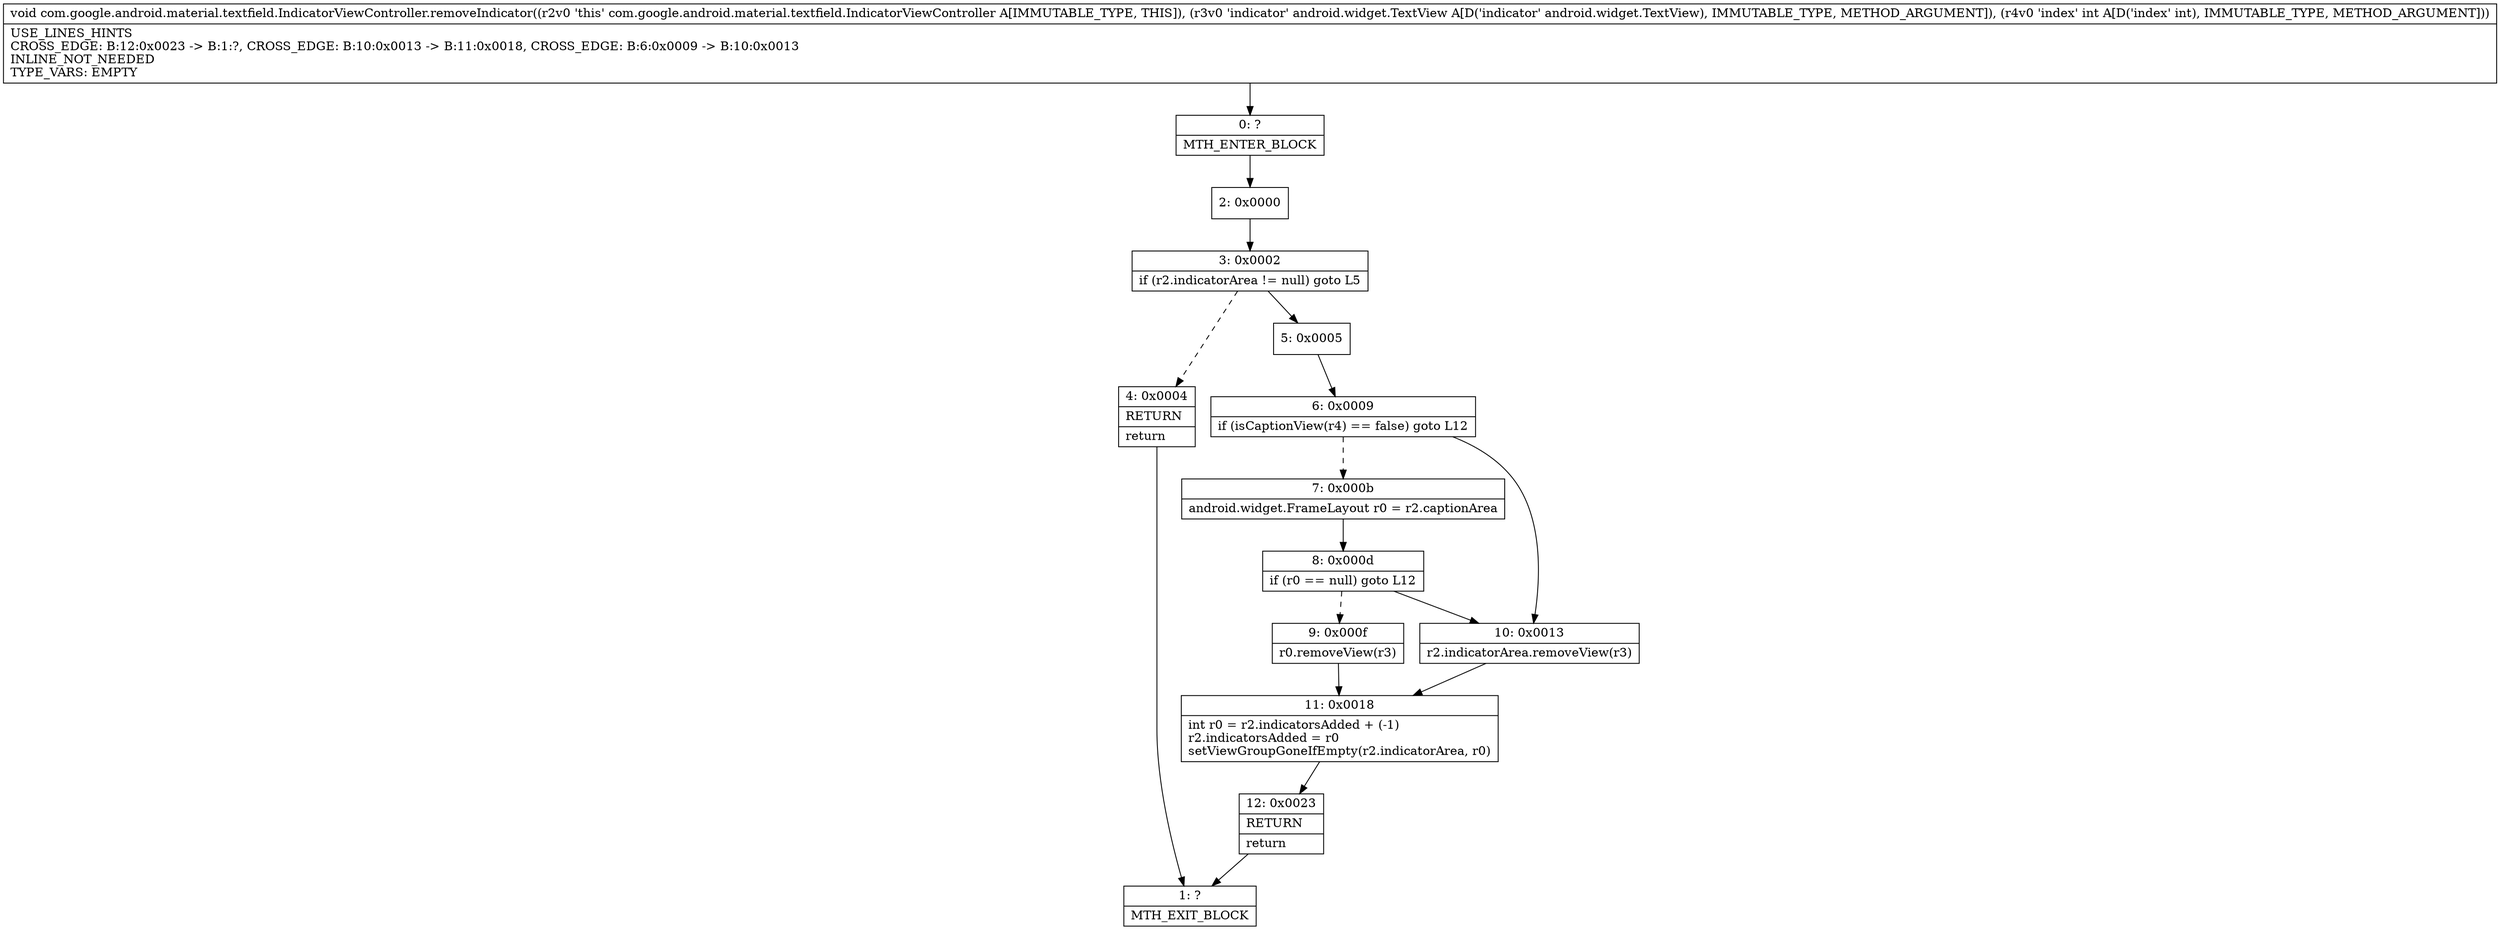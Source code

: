 digraph "CFG forcom.google.android.material.textfield.IndicatorViewController.removeIndicator(Landroid\/widget\/TextView;I)V" {
Node_0 [shape=record,label="{0\:\ ?|MTH_ENTER_BLOCK\l}"];
Node_2 [shape=record,label="{2\:\ 0x0000}"];
Node_3 [shape=record,label="{3\:\ 0x0002|if (r2.indicatorArea != null) goto L5\l}"];
Node_4 [shape=record,label="{4\:\ 0x0004|RETURN\l|return\l}"];
Node_1 [shape=record,label="{1\:\ ?|MTH_EXIT_BLOCK\l}"];
Node_5 [shape=record,label="{5\:\ 0x0005}"];
Node_6 [shape=record,label="{6\:\ 0x0009|if (isCaptionView(r4) == false) goto L12\l}"];
Node_7 [shape=record,label="{7\:\ 0x000b|android.widget.FrameLayout r0 = r2.captionArea\l}"];
Node_8 [shape=record,label="{8\:\ 0x000d|if (r0 == null) goto L12\l}"];
Node_9 [shape=record,label="{9\:\ 0x000f|r0.removeView(r3)\l}"];
Node_11 [shape=record,label="{11\:\ 0x0018|int r0 = r2.indicatorsAdded + (\-1)\lr2.indicatorsAdded = r0\lsetViewGroupGoneIfEmpty(r2.indicatorArea, r0)\l}"];
Node_12 [shape=record,label="{12\:\ 0x0023|RETURN\l|return\l}"];
Node_10 [shape=record,label="{10\:\ 0x0013|r2.indicatorArea.removeView(r3)\l}"];
MethodNode[shape=record,label="{void com.google.android.material.textfield.IndicatorViewController.removeIndicator((r2v0 'this' com.google.android.material.textfield.IndicatorViewController A[IMMUTABLE_TYPE, THIS]), (r3v0 'indicator' android.widget.TextView A[D('indicator' android.widget.TextView), IMMUTABLE_TYPE, METHOD_ARGUMENT]), (r4v0 'index' int A[D('index' int), IMMUTABLE_TYPE, METHOD_ARGUMENT]))  | USE_LINES_HINTS\lCROSS_EDGE: B:12:0x0023 \-\> B:1:?, CROSS_EDGE: B:10:0x0013 \-\> B:11:0x0018, CROSS_EDGE: B:6:0x0009 \-\> B:10:0x0013\lINLINE_NOT_NEEDED\lTYPE_VARS: EMPTY\l}"];
MethodNode -> Node_0;Node_0 -> Node_2;
Node_2 -> Node_3;
Node_3 -> Node_4[style=dashed];
Node_3 -> Node_5;
Node_4 -> Node_1;
Node_5 -> Node_6;
Node_6 -> Node_7[style=dashed];
Node_6 -> Node_10;
Node_7 -> Node_8;
Node_8 -> Node_9[style=dashed];
Node_8 -> Node_10;
Node_9 -> Node_11;
Node_11 -> Node_12;
Node_12 -> Node_1;
Node_10 -> Node_11;
}

